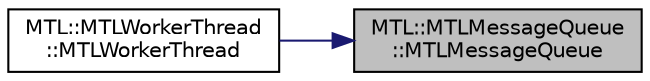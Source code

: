 digraph "MTL::MTLMessageQueue::MTLMessageQueue"
{
 // LATEX_PDF_SIZE
  edge [fontname="Helvetica",fontsize="10",labelfontname="Helvetica",labelfontsize="10"];
  node [fontname="Helvetica",fontsize="10",shape=record];
  rankdir="RL";
  Node1 [label="MTL::MTLMessageQueue\l::MTLMessageQueue",height=0.2,width=0.4,color="black", fillcolor="grey75", style="filled", fontcolor="black",tooltip="Construct a new MTLMessageQueue object."];
  Node1 -> Node2 [dir="back",color="midnightblue",fontsize="10",style="solid",fontname="Helvetica"];
  Node2 [label="MTL::MTLWorkerThread\l::MTLWorkerThread",height=0.2,width=0.4,color="black", fillcolor="white", style="filled",URL="$d9/dfb/classMTL_1_1MTLWorkerThread.html#a67681733e682518e166b341ca7c89134",tooltip="Construct a new MTLWorkerThread object."];
}
